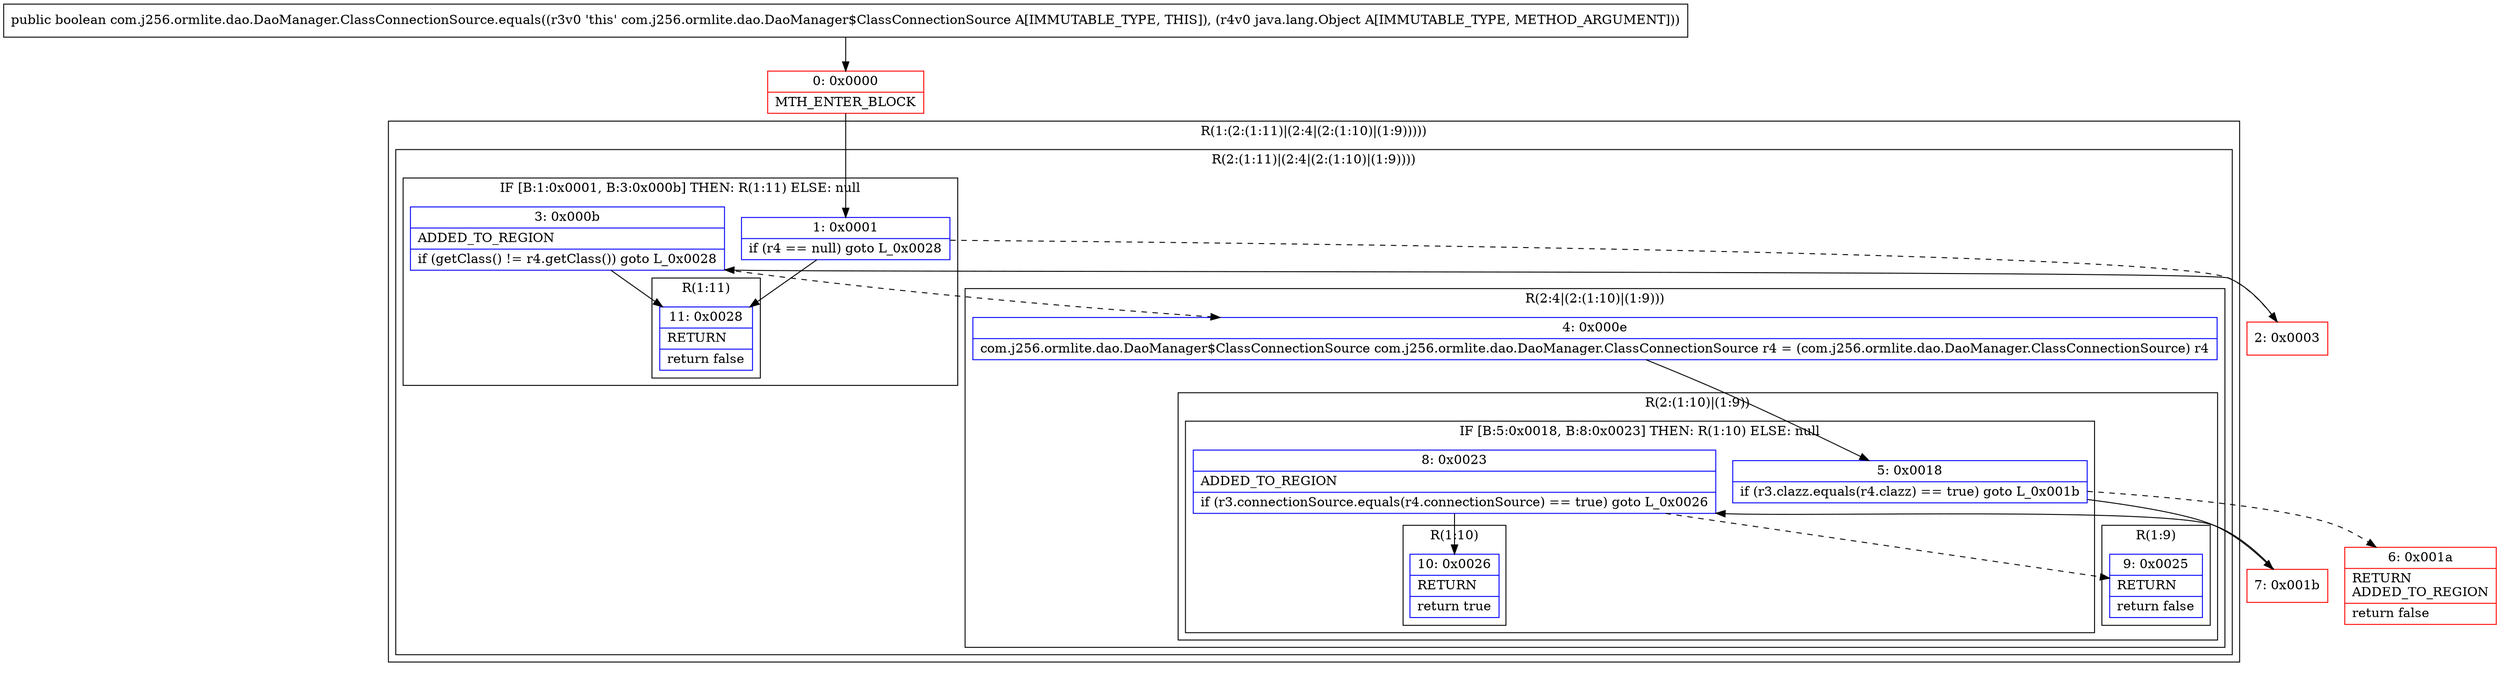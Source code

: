 digraph "CFG forcom.j256.ormlite.dao.DaoManager.ClassConnectionSource.equals(Ljava\/lang\/Object;)Z" {
subgraph cluster_Region_241818500 {
label = "R(1:(2:(1:11)|(2:4|(2:(1:10)|(1:9)))))";
node [shape=record,color=blue];
subgraph cluster_Region_2111541509 {
label = "R(2:(1:11)|(2:4|(2:(1:10)|(1:9))))";
node [shape=record,color=blue];
subgraph cluster_IfRegion_1893243618 {
label = "IF [B:1:0x0001, B:3:0x000b] THEN: R(1:11) ELSE: null";
node [shape=record,color=blue];
Node_1 [shape=record,label="{1\:\ 0x0001|if (r4 == null) goto L_0x0028\l}"];
Node_3 [shape=record,label="{3\:\ 0x000b|ADDED_TO_REGION\l|if (getClass() != r4.getClass()) goto L_0x0028\l}"];
subgraph cluster_Region_1549981422 {
label = "R(1:11)";
node [shape=record,color=blue];
Node_11 [shape=record,label="{11\:\ 0x0028|RETURN\l|return false\l}"];
}
}
subgraph cluster_Region_365808865 {
label = "R(2:4|(2:(1:10)|(1:9)))";
node [shape=record,color=blue];
Node_4 [shape=record,label="{4\:\ 0x000e|com.j256.ormlite.dao.DaoManager$ClassConnectionSource com.j256.ormlite.dao.DaoManager.ClassConnectionSource r4 = (com.j256.ormlite.dao.DaoManager.ClassConnectionSource) r4\l}"];
subgraph cluster_Region_471307037 {
label = "R(2:(1:10)|(1:9))";
node [shape=record,color=blue];
subgraph cluster_IfRegion_1182843520 {
label = "IF [B:5:0x0018, B:8:0x0023] THEN: R(1:10) ELSE: null";
node [shape=record,color=blue];
Node_5 [shape=record,label="{5\:\ 0x0018|if (r3.clazz.equals(r4.clazz) == true) goto L_0x001b\l}"];
Node_8 [shape=record,label="{8\:\ 0x0023|ADDED_TO_REGION\l|if (r3.connectionSource.equals(r4.connectionSource) == true) goto L_0x0026\l}"];
subgraph cluster_Region_1038445091 {
label = "R(1:10)";
node [shape=record,color=blue];
Node_10 [shape=record,label="{10\:\ 0x0026|RETURN\l|return true\l}"];
}
}
subgraph cluster_Region_165603575 {
label = "R(1:9)";
node [shape=record,color=blue];
Node_9 [shape=record,label="{9\:\ 0x0025|RETURN\l|return false\l}"];
}
}
}
}
}
Node_0 [shape=record,color=red,label="{0\:\ 0x0000|MTH_ENTER_BLOCK\l}"];
Node_2 [shape=record,color=red,label="{2\:\ 0x0003}"];
Node_6 [shape=record,color=red,label="{6\:\ 0x001a|RETURN\lADDED_TO_REGION\l|return false\l}"];
Node_7 [shape=record,color=red,label="{7\:\ 0x001b}"];
MethodNode[shape=record,label="{public boolean com.j256.ormlite.dao.DaoManager.ClassConnectionSource.equals((r3v0 'this' com.j256.ormlite.dao.DaoManager$ClassConnectionSource A[IMMUTABLE_TYPE, THIS]), (r4v0 java.lang.Object A[IMMUTABLE_TYPE, METHOD_ARGUMENT])) }"];
MethodNode -> Node_0;
Node_1 -> Node_2[style=dashed];
Node_1 -> Node_11;
Node_3 -> Node_4[style=dashed];
Node_3 -> Node_11;
Node_4 -> Node_5;
Node_5 -> Node_6[style=dashed];
Node_5 -> Node_7;
Node_8 -> Node_9[style=dashed];
Node_8 -> Node_10;
Node_0 -> Node_1;
Node_2 -> Node_3;
Node_7 -> Node_8;
}

